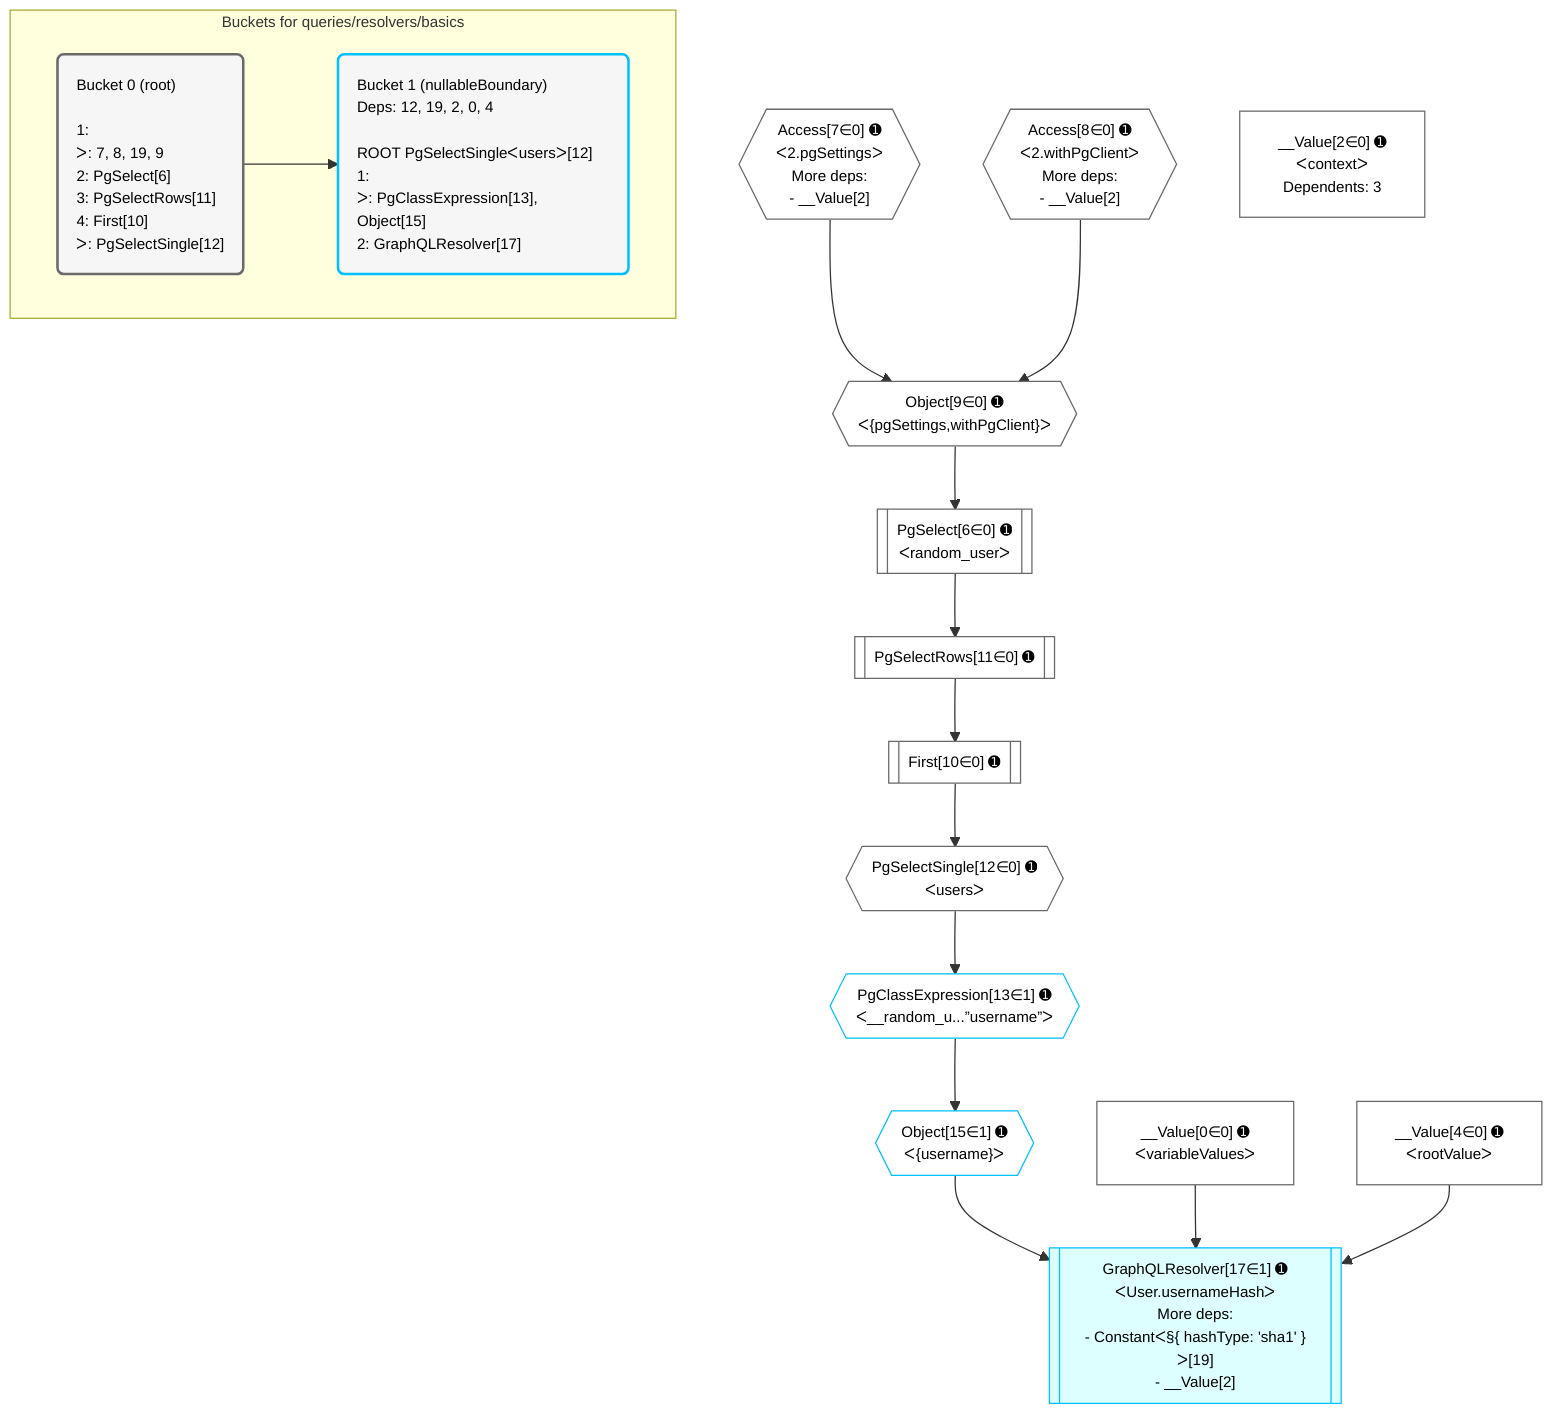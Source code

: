 %%{init: {'themeVariables': { 'fontSize': '12px'}}}%%
graph TD
    classDef path fill:#eee,stroke:#000,color:#000
    classDef plan fill:#fff,stroke-width:1px,color:#000
    classDef itemplan fill:#fff,stroke-width:2px,color:#000
    classDef unbatchedplan fill:#dff,stroke-width:1px,color:#000
    classDef sideeffectplan fill:#fcc,stroke-width:2px,color:#000
    classDef bucket fill:#f6f6f6,color:#000,stroke-width:2px,text-align:left

    subgraph "Buckets for queries/resolvers/basics"
    Bucket0("Bucket 0 (root)<br /><br />1: <br />ᐳ: 7, 8, 19, 9<br />2: PgSelect[6]<br />3: PgSelectRows[11]<br />4: First[10]<br />ᐳ: PgSelectSingle[12]"):::bucket
    Bucket1("Bucket 1 (nullableBoundary)<br />Deps: 12, 19, 2, 0, 4<br /><br />ROOT PgSelectSingleᐸusersᐳ[12]<br />1: <br />ᐳ: PgClassExpression[13], Object[15]<br />2: GraphQLResolver[17]"):::bucket
    end
    Bucket0 --> Bucket1

    %% plan dependencies
    Object9{{"Object[9∈0] ➊<br />ᐸ{pgSettings,withPgClient}ᐳ"}}:::plan
    Access7{{"Access[7∈0] ➊<br />ᐸ2.pgSettingsᐳ<br />More deps:<br />- __Value[2]"}}:::plan
    Access8{{"Access[8∈0] ➊<br />ᐸ2.withPgClientᐳ<br />More deps:<br />- __Value[2]"}}:::plan
    Access7 & Access8 --> Object9
    PgSelect6[["PgSelect[6∈0] ➊<br />ᐸrandom_userᐳ"]]:::plan
    Object9 --> PgSelect6
    First10[["First[10∈0] ➊"]]:::plan
    PgSelectRows11[["PgSelectRows[11∈0] ➊"]]:::plan
    PgSelectRows11 --> First10
    PgSelect6 --> PgSelectRows11
    PgSelectSingle12{{"PgSelectSingle[12∈0] ➊<br />ᐸusersᐳ"}}:::plan
    First10 --> PgSelectSingle12
    __Value0["__Value[0∈0] ➊<br />ᐸvariableValuesᐳ"]:::plan
    __Value2["__Value[2∈0] ➊<br />ᐸcontextᐳ<br />Dependents: 3"]:::plan
    __Value4["__Value[4∈0] ➊<br />ᐸrootValueᐳ"]:::plan
    GraphQLResolver17[["GraphQLResolver[17∈1] ➊<br />ᐸUser.usernameHashᐳ<br />More deps:<br />- Constantᐸ§{ hashType: 'sha1' }ᐳ[19]<br />- __Value[2]"]]:::unbatchedplan
    Object15{{"Object[15∈1] ➊<br />ᐸ{username}ᐳ"}}:::plan
    Object15 & __Value0 & __Value4 --> GraphQLResolver17
    PgClassExpression13{{"PgClassExpression[13∈1] ➊<br />ᐸ__random_u...”username”ᐳ"}}:::plan
    PgSelectSingle12 --> PgClassExpression13
    PgClassExpression13 --> Object15

    %% define steps
    classDef bucket0 stroke:#696969
    class Bucket0,__Value0,__Value2,__Value4,PgSelect6,Access7,Access8,Object9,First10,PgSelectRows11,PgSelectSingle12 bucket0
    classDef bucket1 stroke:#00bfff
    class Bucket1,PgClassExpression13,Object15,GraphQLResolver17 bucket1